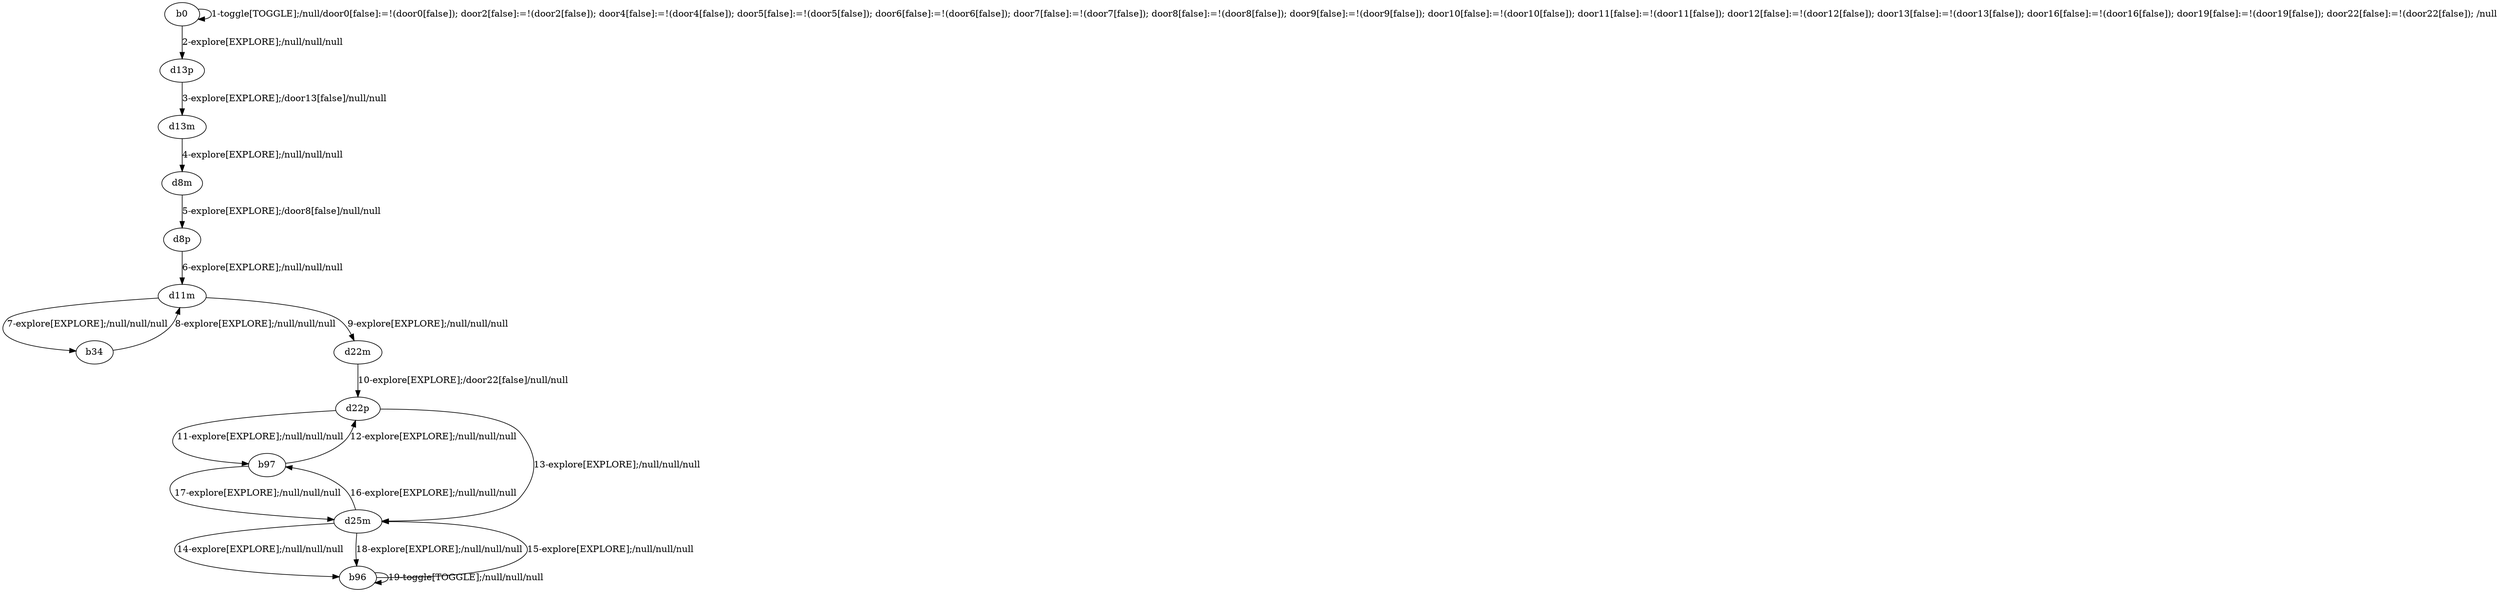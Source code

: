 # Total number of goals covered by this test: 1
# b96 --> b96

digraph g {
"b0" -> "b0" [label = "1-toggle[TOGGLE];/null/door0[false]:=!(door0[false]); door2[false]:=!(door2[false]); door4[false]:=!(door4[false]); door5[false]:=!(door5[false]); door6[false]:=!(door6[false]); door7[false]:=!(door7[false]); door8[false]:=!(door8[false]); door9[false]:=!(door9[false]); door10[false]:=!(door10[false]); door11[false]:=!(door11[false]); door12[false]:=!(door12[false]); door13[false]:=!(door13[false]); door16[false]:=!(door16[false]); door19[false]:=!(door19[false]); door22[false]:=!(door22[false]); /null"];
"b0" -> "d13p" [label = "2-explore[EXPLORE];/null/null/null"];
"d13p" -> "d13m" [label = "3-explore[EXPLORE];/door13[false]/null/null"];
"d13m" -> "d8m" [label = "4-explore[EXPLORE];/null/null/null"];
"d8m" -> "d8p" [label = "5-explore[EXPLORE];/door8[false]/null/null"];
"d8p" -> "d11m" [label = "6-explore[EXPLORE];/null/null/null"];
"d11m" -> "b34" [label = "7-explore[EXPLORE];/null/null/null"];
"b34" -> "d11m" [label = "8-explore[EXPLORE];/null/null/null"];
"d11m" -> "d22m" [label = "9-explore[EXPLORE];/null/null/null"];
"d22m" -> "d22p" [label = "10-explore[EXPLORE];/door22[false]/null/null"];
"d22p" -> "b97" [label = "11-explore[EXPLORE];/null/null/null"];
"b97" -> "d22p" [label = "12-explore[EXPLORE];/null/null/null"];
"d22p" -> "d25m" [label = "13-explore[EXPLORE];/null/null/null"];
"d25m" -> "b96" [label = "14-explore[EXPLORE];/null/null/null"];
"b96" -> "d25m" [label = "15-explore[EXPLORE];/null/null/null"];
"d25m" -> "b97" [label = "16-explore[EXPLORE];/null/null/null"];
"b97" -> "d25m" [label = "17-explore[EXPLORE];/null/null/null"];
"d25m" -> "b96" [label = "18-explore[EXPLORE];/null/null/null"];
"b96" -> "b96" [label = "19-toggle[TOGGLE];/null/null/null"];
}
